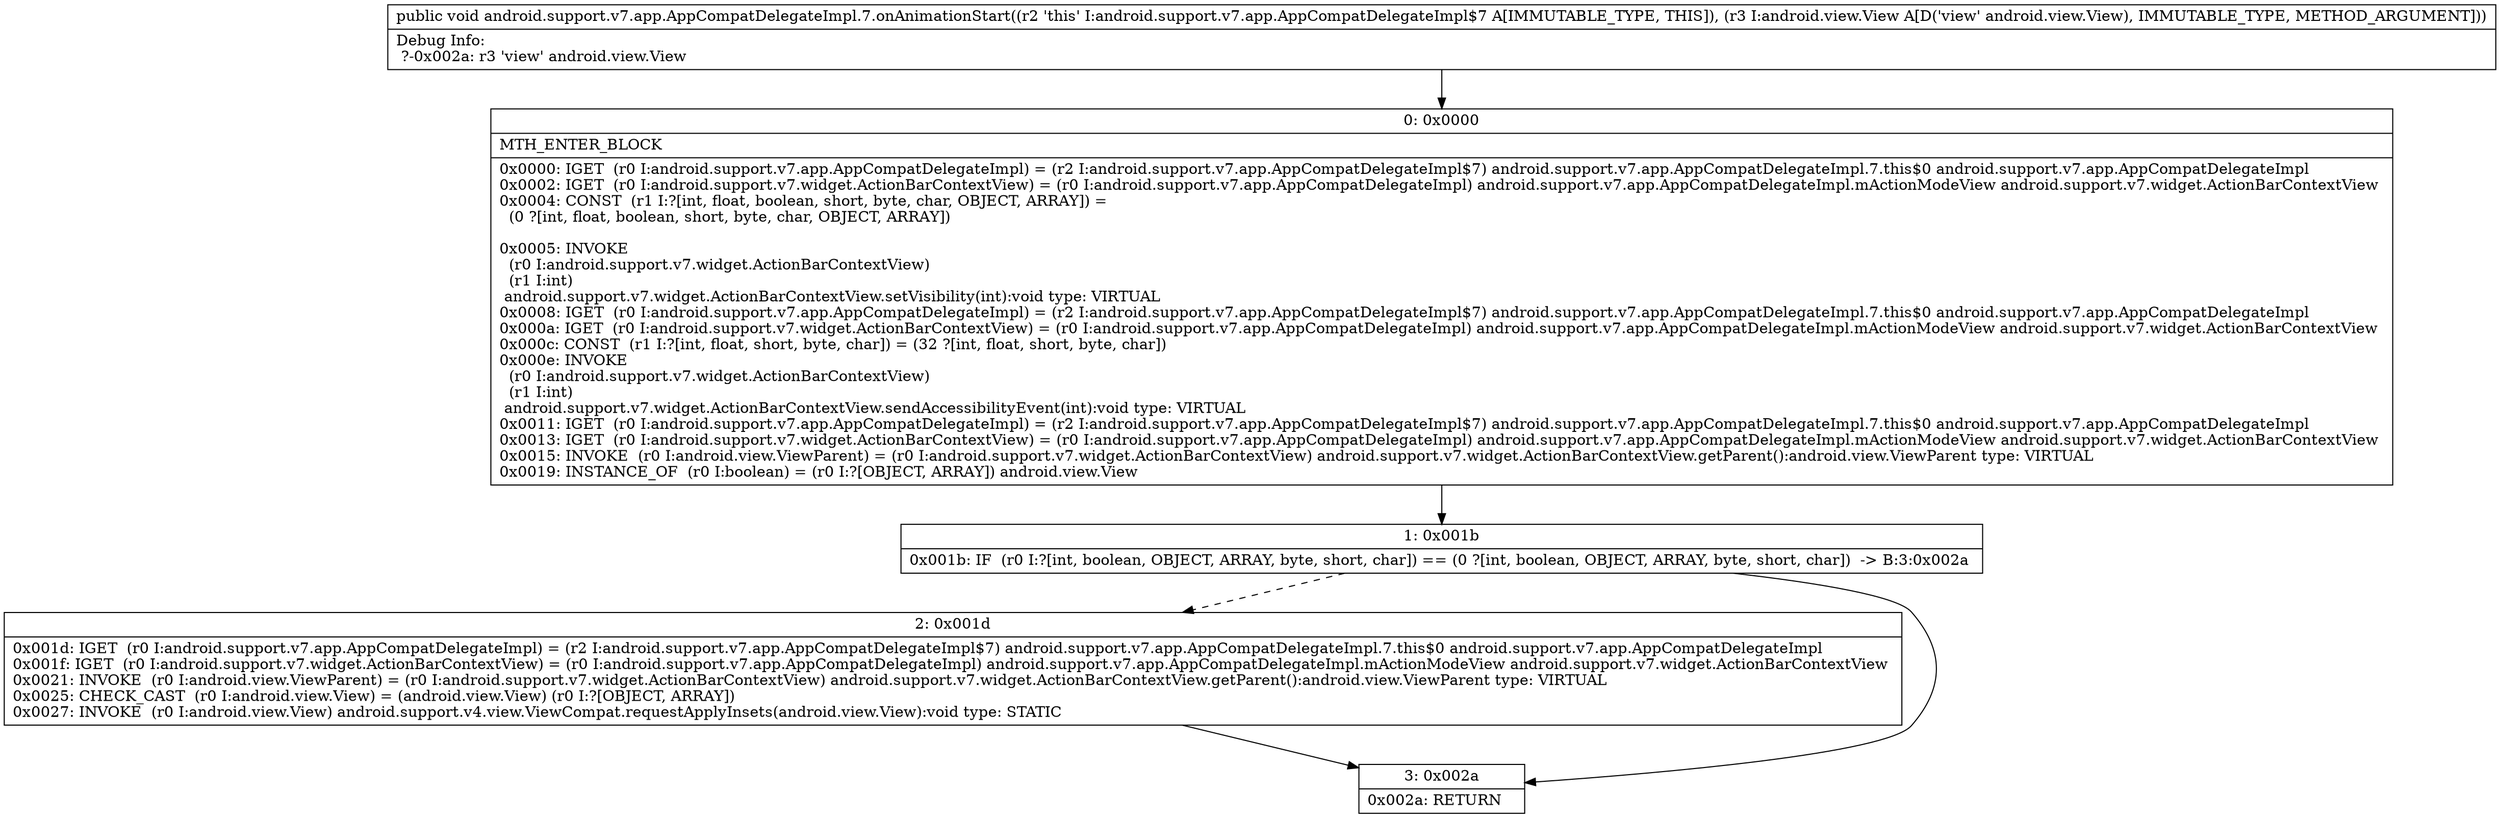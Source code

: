 digraph "CFG forandroid.support.v7.app.AppCompatDelegateImpl.7.onAnimationStart(Landroid\/view\/View;)V" {
Node_0 [shape=record,label="{0\:\ 0x0000|MTH_ENTER_BLOCK\l|0x0000: IGET  (r0 I:android.support.v7.app.AppCompatDelegateImpl) = (r2 I:android.support.v7.app.AppCompatDelegateImpl$7) android.support.v7.app.AppCompatDelegateImpl.7.this$0 android.support.v7.app.AppCompatDelegateImpl \l0x0002: IGET  (r0 I:android.support.v7.widget.ActionBarContextView) = (r0 I:android.support.v7.app.AppCompatDelegateImpl) android.support.v7.app.AppCompatDelegateImpl.mActionModeView android.support.v7.widget.ActionBarContextView \l0x0004: CONST  (r1 I:?[int, float, boolean, short, byte, char, OBJECT, ARRAY]) = \l  (0 ?[int, float, boolean, short, byte, char, OBJECT, ARRAY])\l \l0x0005: INVOKE  \l  (r0 I:android.support.v7.widget.ActionBarContextView)\l  (r1 I:int)\l android.support.v7.widget.ActionBarContextView.setVisibility(int):void type: VIRTUAL \l0x0008: IGET  (r0 I:android.support.v7.app.AppCompatDelegateImpl) = (r2 I:android.support.v7.app.AppCompatDelegateImpl$7) android.support.v7.app.AppCompatDelegateImpl.7.this$0 android.support.v7.app.AppCompatDelegateImpl \l0x000a: IGET  (r0 I:android.support.v7.widget.ActionBarContextView) = (r0 I:android.support.v7.app.AppCompatDelegateImpl) android.support.v7.app.AppCompatDelegateImpl.mActionModeView android.support.v7.widget.ActionBarContextView \l0x000c: CONST  (r1 I:?[int, float, short, byte, char]) = (32 ?[int, float, short, byte, char]) \l0x000e: INVOKE  \l  (r0 I:android.support.v7.widget.ActionBarContextView)\l  (r1 I:int)\l android.support.v7.widget.ActionBarContextView.sendAccessibilityEvent(int):void type: VIRTUAL \l0x0011: IGET  (r0 I:android.support.v7.app.AppCompatDelegateImpl) = (r2 I:android.support.v7.app.AppCompatDelegateImpl$7) android.support.v7.app.AppCompatDelegateImpl.7.this$0 android.support.v7.app.AppCompatDelegateImpl \l0x0013: IGET  (r0 I:android.support.v7.widget.ActionBarContextView) = (r0 I:android.support.v7.app.AppCompatDelegateImpl) android.support.v7.app.AppCompatDelegateImpl.mActionModeView android.support.v7.widget.ActionBarContextView \l0x0015: INVOKE  (r0 I:android.view.ViewParent) = (r0 I:android.support.v7.widget.ActionBarContextView) android.support.v7.widget.ActionBarContextView.getParent():android.view.ViewParent type: VIRTUAL \l0x0019: INSTANCE_OF  (r0 I:boolean) = (r0 I:?[OBJECT, ARRAY]) android.view.View \l}"];
Node_1 [shape=record,label="{1\:\ 0x001b|0x001b: IF  (r0 I:?[int, boolean, OBJECT, ARRAY, byte, short, char]) == (0 ?[int, boolean, OBJECT, ARRAY, byte, short, char])  \-\> B:3:0x002a \l}"];
Node_2 [shape=record,label="{2\:\ 0x001d|0x001d: IGET  (r0 I:android.support.v7.app.AppCompatDelegateImpl) = (r2 I:android.support.v7.app.AppCompatDelegateImpl$7) android.support.v7.app.AppCompatDelegateImpl.7.this$0 android.support.v7.app.AppCompatDelegateImpl \l0x001f: IGET  (r0 I:android.support.v7.widget.ActionBarContextView) = (r0 I:android.support.v7.app.AppCompatDelegateImpl) android.support.v7.app.AppCompatDelegateImpl.mActionModeView android.support.v7.widget.ActionBarContextView \l0x0021: INVOKE  (r0 I:android.view.ViewParent) = (r0 I:android.support.v7.widget.ActionBarContextView) android.support.v7.widget.ActionBarContextView.getParent():android.view.ViewParent type: VIRTUAL \l0x0025: CHECK_CAST  (r0 I:android.view.View) = (android.view.View) (r0 I:?[OBJECT, ARRAY]) \l0x0027: INVOKE  (r0 I:android.view.View) android.support.v4.view.ViewCompat.requestApplyInsets(android.view.View):void type: STATIC \l}"];
Node_3 [shape=record,label="{3\:\ 0x002a|0x002a: RETURN   \l}"];
MethodNode[shape=record,label="{public void android.support.v7.app.AppCompatDelegateImpl.7.onAnimationStart((r2 'this' I:android.support.v7.app.AppCompatDelegateImpl$7 A[IMMUTABLE_TYPE, THIS]), (r3 I:android.view.View A[D('view' android.view.View), IMMUTABLE_TYPE, METHOD_ARGUMENT]))  | Debug Info:\l  ?\-0x002a: r3 'view' android.view.View\l}"];
MethodNode -> Node_0;
Node_0 -> Node_1;
Node_1 -> Node_2[style=dashed];
Node_1 -> Node_3;
Node_2 -> Node_3;
}

